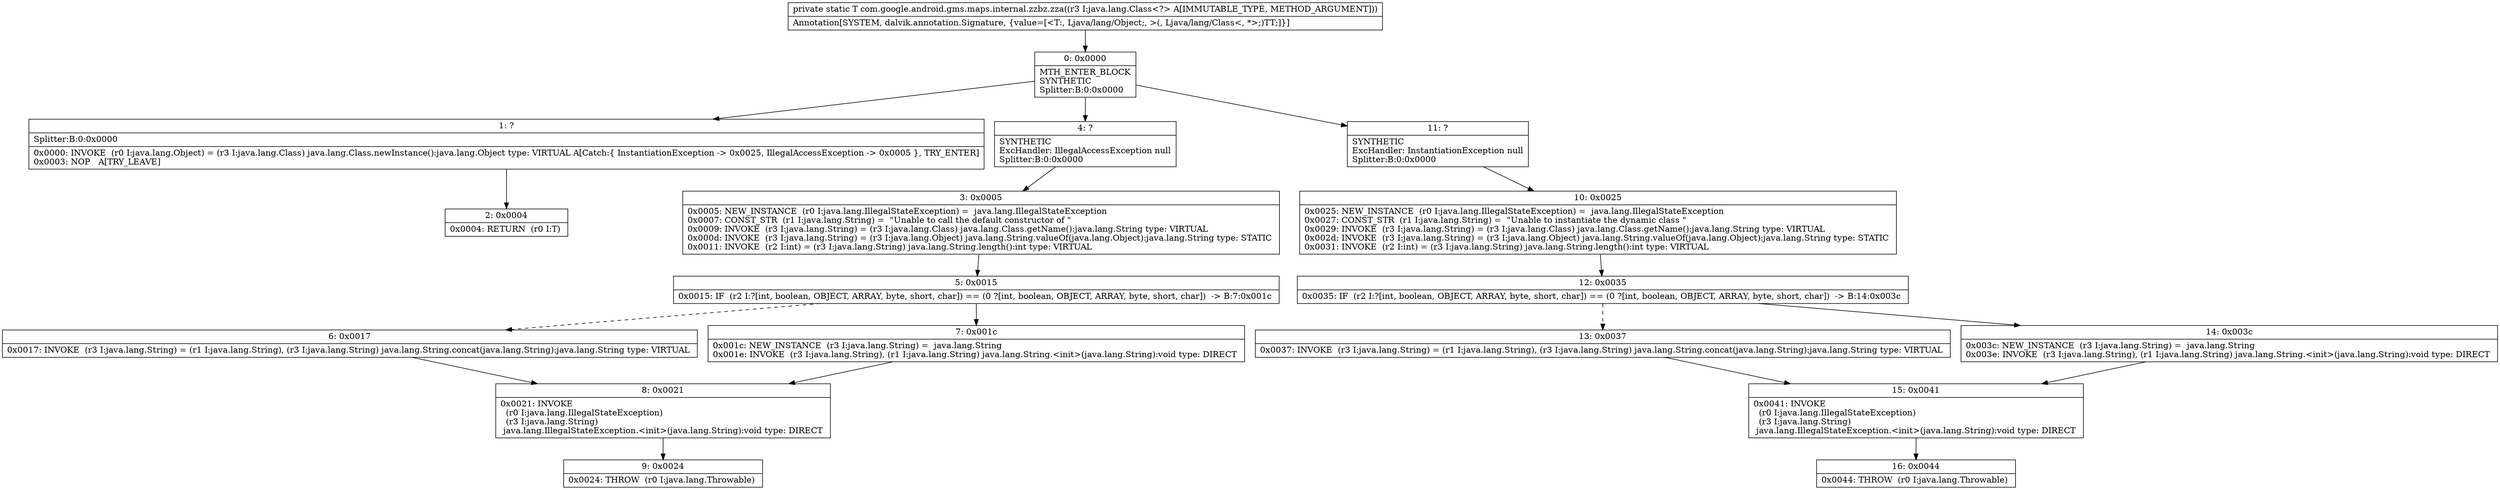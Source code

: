 digraph "CFG forcom.google.android.gms.maps.internal.zzbz.zza(Ljava\/lang\/Class;)Ljava\/lang\/Object;" {
Node_0 [shape=record,label="{0\:\ 0x0000|MTH_ENTER_BLOCK\lSYNTHETIC\lSplitter:B:0:0x0000\l}"];
Node_1 [shape=record,label="{1\:\ ?|Splitter:B:0:0x0000\l|0x0000: INVOKE  (r0 I:java.lang.Object) = (r3 I:java.lang.Class) java.lang.Class.newInstance():java.lang.Object type: VIRTUAL A[Catch:\{ InstantiationException \-\> 0x0025, IllegalAccessException \-\> 0x0005 \}, TRY_ENTER]\l0x0003: NOP   A[TRY_LEAVE]\l}"];
Node_2 [shape=record,label="{2\:\ 0x0004|0x0004: RETURN  (r0 I:T) \l}"];
Node_3 [shape=record,label="{3\:\ 0x0005|0x0005: NEW_INSTANCE  (r0 I:java.lang.IllegalStateException) =  java.lang.IllegalStateException \l0x0007: CONST_STR  (r1 I:java.lang.String) =  \"Unable to call the default constructor of \" \l0x0009: INVOKE  (r3 I:java.lang.String) = (r3 I:java.lang.Class) java.lang.Class.getName():java.lang.String type: VIRTUAL \l0x000d: INVOKE  (r3 I:java.lang.String) = (r3 I:java.lang.Object) java.lang.String.valueOf(java.lang.Object):java.lang.String type: STATIC \l0x0011: INVOKE  (r2 I:int) = (r3 I:java.lang.String) java.lang.String.length():int type: VIRTUAL \l}"];
Node_4 [shape=record,label="{4\:\ ?|SYNTHETIC\lExcHandler: IllegalAccessException null\lSplitter:B:0:0x0000\l}"];
Node_5 [shape=record,label="{5\:\ 0x0015|0x0015: IF  (r2 I:?[int, boolean, OBJECT, ARRAY, byte, short, char]) == (0 ?[int, boolean, OBJECT, ARRAY, byte, short, char])  \-\> B:7:0x001c \l}"];
Node_6 [shape=record,label="{6\:\ 0x0017|0x0017: INVOKE  (r3 I:java.lang.String) = (r1 I:java.lang.String), (r3 I:java.lang.String) java.lang.String.concat(java.lang.String):java.lang.String type: VIRTUAL \l}"];
Node_7 [shape=record,label="{7\:\ 0x001c|0x001c: NEW_INSTANCE  (r3 I:java.lang.String) =  java.lang.String \l0x001e: INVOKE  (r3 I:java.lang.String), (r1 I:java.lang.String) java.lang.String.\<init\>(java.lang.String):void type: DIRECT \l}"];
Node_8 [shape=record,label="{8\:\ 0x0021|0x0021: INVOKE  \l  (r0 I:java.lang.IllegalStateException)\l  (r3 I:java.lang.String)\l java.lang.IllegalStateException.\<init\>(java.lang.String):void type: DIRECT \l}"];
Node_9 [shape=record,label="{9\:\ 0x0024|0x0024: THROW  (r0 I:java.lang.Throwable) \l}"];
Node_10 [shape=record,label="{10\:\ 0x0025|0x0025: NEW_INSTANCE  (r0 I:java.lang.IllegalStateException) =  java.lang.IllegalStateException \l0x0027: CONST_STR  (r1 I:java.lang.String) =  \"Unable to instantiate the dynamic class \" \l0x0029: INVOKE  (r3 I:java.lang.String) = (r3 I:java.lang.Class) java.lang.Class.getName():java.lang.String type: VIRTUAL \l0x002d: INVOKE  (r3 I:java.lang.String) = (r3 I:java.lang.Object) java.lang.String.valueOf(java.lang.Object):java.lang.String type: STATIC \l0x0031: INVOKE  (r2 I:int) = (r3 I:java.lang.String) java.lang.String.length():int type: VIRTUAL \l}"];
Node_11 [shape=record,label="{11\:\ ?|SYNTHETIC\lExcHandler: InstantiationException null\lSplitter:B:0:0x0000\l}"];
Node_12 [shape=record,label="{12\:\ 0x0035|0x0035: IF  (r2 I:?[int, boolean, OBJECT, ARRAY, byte, short, char]) == (0 ?[int, boolean, OBJECT, ARRAY, byte, short, char])  \-\> B:14:0x003c \l}"];
Node_13 [shape=record,label="{13\:\ 0x0037|0x0037: INVOKE  (r3 I:java.lang.String) = (r1 I:java.lang.String), (r3 I:java.lang.String) java.lang.String.concat(java.lang.String):java.lang.String type: VIRTUAL \l}"];
Node_14 [shape=record,label="{14\:\ 0x003c|0x003c: NEW_INSTANCE  (r3 I:java.lang.String) =  java.lang.String \l0x003e: INVOKE  (r3 I:java.lang.String), (r1 I:java.lang.String) java.lang.String.\<init\>(java.lang.String):void type: DIRECT \l}"];
Node_15 [shape=record,label="{15\:\ 0x0041|0x0041: INVOKE  \l  (r0 I:java.lang.IllegalStateException)\l  (r3 I:java.lang.String)\l java.lang.IllegalStateException.\<init\>(java.lang.String):void type: DIRECT \l}"];
Node_16 [shape=record,label="{16\:\ 0x0044|0x0044: THROW  (r0 I:java.lang.Throwable) \l}"];
MethodNode[shape=record,label="{private static T com.google.android.gms.maps.internal.zzbz.zza((r3 I:java.lang.Class\<?\> A[IMMUTABLE_TYPE, METHOD_ARGUMENT]))  | Annotation[SYSTEM, dalvik.annotation.Signature, \{value=[\<T:, Ljava\/lang\/Object;, \>(, Ljava\/lang\/Class\<, *\>;)TT;]\}]\l}"];
MethodNode -> Node_0;
Node_0 -> Node_1;
Node_0 -> Node_11;
Node_0 -> Node_4;
Node_1 -> Node_2;
Node_3 -> Node_5;
Node_4 -> Node_3;
Node_5 -> Node_6[style=dashed];
Node_5 -> Node_7;
Node_6 -> Node_8;
Node_7 -> Node_8;
Node_8 -> Node_9;
Node_10 -> Node_12;
Node_11 -> Node_10;
Node_12 -> Node_13[style=dashed];
Node_12 -> Node_14;
Node_13 -> Node_15;
Node_14 -> Node_15;
Node_15 -> Node_16;
}

